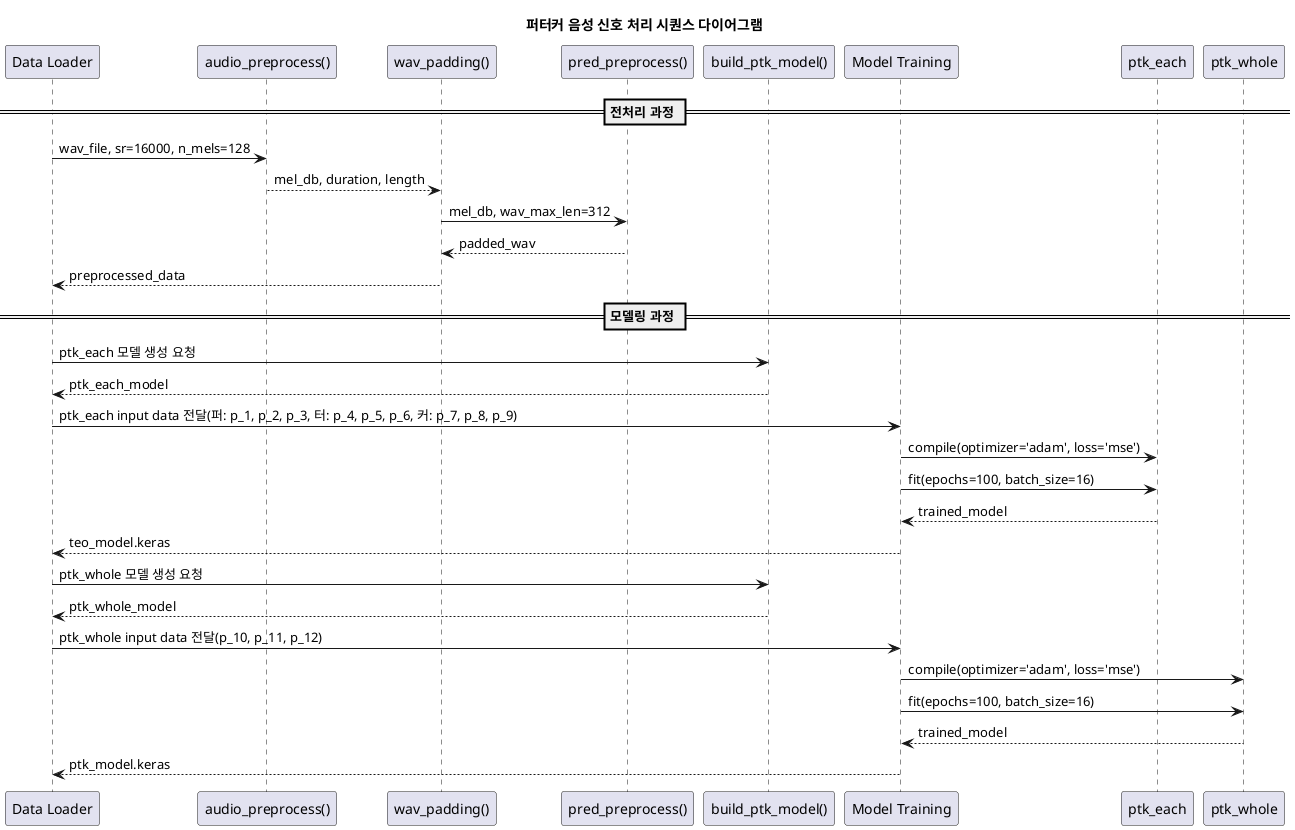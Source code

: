 @startuml ptk_sequence
title 퍼터커 음성 신호 처리 시퀀스 다이어그램

participant "Data Loader" as loader
participant "audio_preprocess()" as audio_file_transformation
participant "wav_padding()" as padding
participant "pred_preprocess()" as preprocess
participant "build_ptk_model()" as model_builder
participant "Model Training" as training
participant "ptk_each" as each
participant "ptk_whole" as ptk

== 전처리 과정 ==

loader -> audio_file_transformation: wav_file, sr=16000, n_mels=128
audio_file_transformation --> padding: mel_db, duration, length

padding -> preprocess: mel_db, wav_max_len=312
preprocess --> padding: padded_wav
padding --> loader: preprocessed_data


== 모델링 과정 ==

loader -> model_builder: ptk_each 모델 생성 요청
model_builder --> loader: ptk_each_model
loader -> training: ptk_each input data 전달(퍼: p_1, p_2, p_3, 터: p_4, p_5, p_6, 커: p_7, p_8, p_9)


training -> each: compile(optimizer='adam', loss='mse')
training -> each: fit(epochs=100, batch_size=16)
each --> training: trained_model
training --> loader: teo_model.keras

loader -> model_builder: ptk_whole 모델 생성 요청
model_builder --> loader: ptk_whole_model
loader -> training: ptk_whole input data 전달(p_10, p_11, p_12)
training -> ptk: compile(optimizer='adam', loss='mse')
training -> ptk: fit(epochs=100, batch_size=16)
ptk --> training: trained_model
training --> loader: ptk_model.keras

@enduml